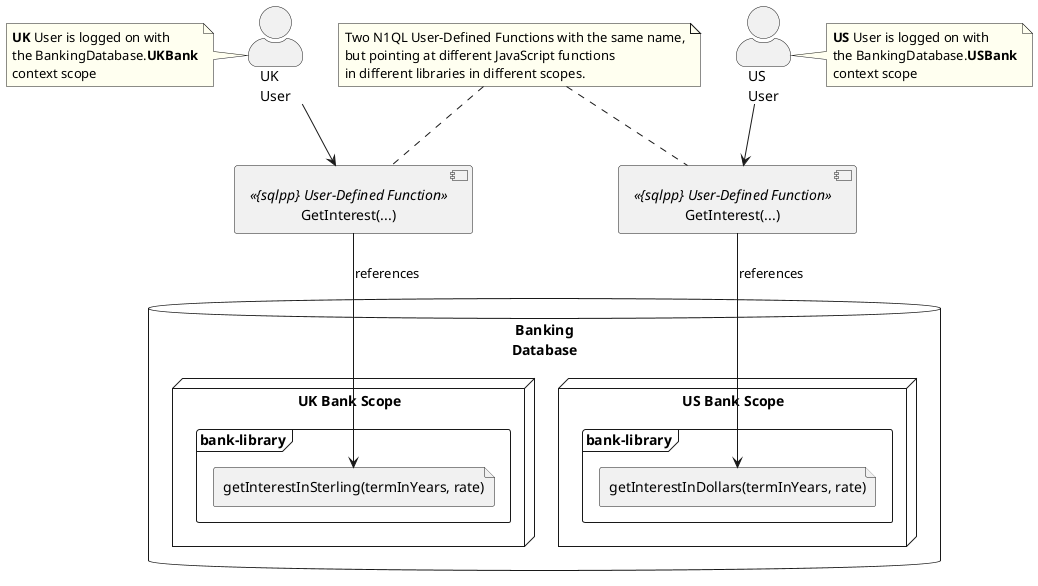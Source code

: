 @startuml

allow_mixing
skinparam actorStyle Awesome


actor "US\nUser" as USUser
actor "UK\nUser" as UKUser


database "Banking\nDatabase" as bankingDatabase {

    node "UK Bank Scope" as UKBankScope {
    
      frame "bank-library" as UKLibrary {
        file "getInterestInSterling(termInYears, rate)" as interestInSterling
      } 
    }
    
    node "US Bank Scope" as USBankScope {
    
    frame "bank-library" as USLibrary {
      file "getInterestInDollars(termInYears, rate)" as interestInDollars
      }
    }
    
}


component "GetInterest(...)" <<{sqlpp} User-Defined Function>> as UKReferenceFunction
component "GetInterest(...)" <<{sqlpp} User-Defined Function>> as USReferenceFunction


UKReferenceFunction --> interestInSterling : references
UKUser --> UKReferenceFunction

USReferenceFunction --> interestInDollars : references
USUser --> USReferenceFunction

note left of UKUser #Ivory
  **UK** User is logged on with
  the BankingDatabase.**UKBank**
  context scope
end note

note right of USUser #Ivory
  **US** User is logged on with
  the BankingDatabase.**USBank**
  context scope
end note

note as referenceFunctionNote #Ivory
  Two N1QL User-Defined Functions with the same name,
  but pointing at different JavaScript functions 
  in different libraries in different scopes.
end note

referenceFunctionNote .. UKReferenceFunction
referenceFunctionNote .. USReferenceFunction

@enduml
